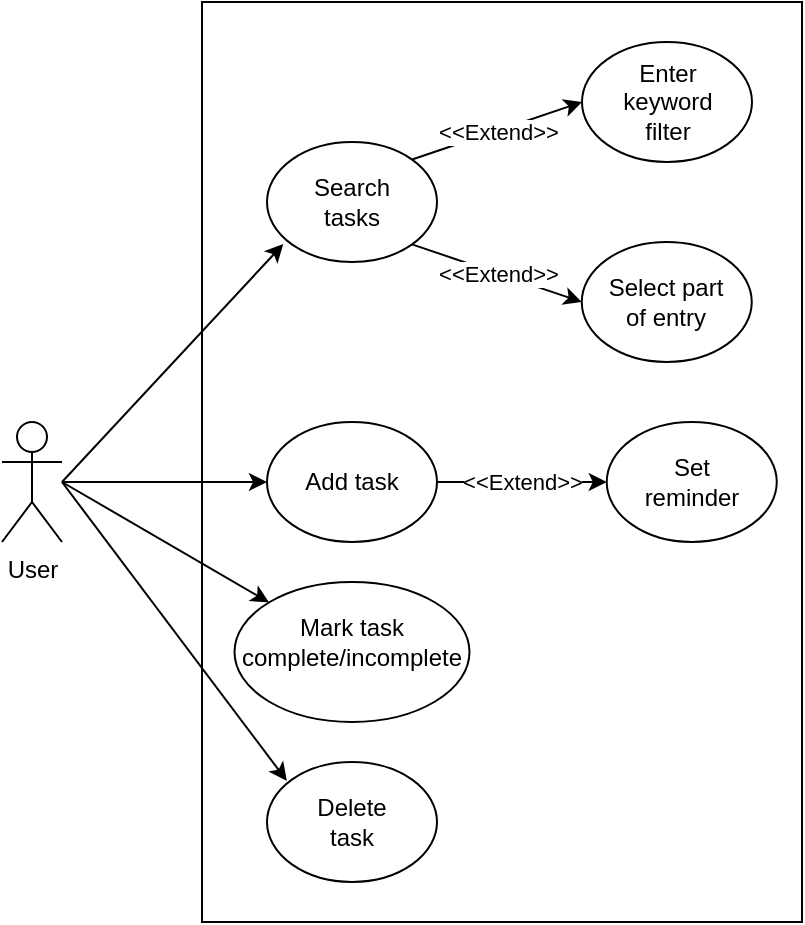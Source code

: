 <mxfile>
    <diagram id="7Qc9Nl9tLxuKp_9PV-pn" name="Page-1">
        <mxGraphModel dx="979" dy="755" grid="1" gridSize="10" guides="1" tooltips="1" connect="1" arrows="1" fold="1" page="1" pageScale="1" pageWidth="850" pageHeight="1100" math="0" shadow="0">
            <root>
                <mxCell id="0"/>
                <mxCell id="1" parent="0"/>
                <mxCell id="5" value="" style="rounded=0;whiteSpace=wrap;html=1;" vertex="1" parent="1">
                    <mxGeometry x="270" y="90" width="300" height="460" as="geometry"/>
                </mxCell>
                <mxCell id="17" style="edgeStyle=none;html=1;" edge="1" parent="1" target="6">
                    <mxGeometry relative="1" as="geometry">
                        <mxPoint x="200" y="330" as="sourcePoint"/>
                    </mxGeometry>
                </mxCell>
                <mxCell id="2" value="User" style="shape=umlActor;verticalLabelPosition=bottom;verticalAlign=top;html=1;outlineConnect=0;" vertex="1" parent="1">
                    <mxGeometry x="170" y="300" width="30" height="60" as="geometry"/>
                </mxCell>
                <mxCell id="6" value="" style="ellipse;whiteSpace=wrap;html=1;" vertex="1" parent="1">
                    <mxGeometry x="302.5" y="300" width="85" height="60" as="geometry"/>
                </mxCell>
                <mxCell id="7" value="Add task" style="text;html=1;strokeColor=none;fillColor=none;align=center;verticalAlign=middle;whiteSpace=wrap;rounded=0;" vertex="1" parent="1">
                    <mxGeometry x="315" y="315" width="60" height="30" as="geometry"/>
                </mxCell>
                <mxCell id="13" value="" style="endArrow=classic;html=1;exitX=1;exitY=0.5;exitDx=0;exitDy=0;entryX=0;entryY=0.5;entryDx=0;entryDy=0;" edge="1" parent="1" target="15" source="6">
                    <mxGeometry relative="1" as="geometry">
                        <mxPoint x="374.993" y="438.745" as="sourcePoint"/>
                        <mxPoint x="490" y="520" as="targetPoint"/>
                    </mxGeometry>
                </mxCell>
                <mxCell id="14" value="&amp;lt;&amp;lt;Extend&amp;gt;&amp;gt;" style="edgeLabel;resizable=0;html=1;align=center;verticalAlign=middle;" connectable="0" vertex="1" parent="13">
                    <mxGeometry relative="1" as="geometry"/>
                </mxCell>
                <mxCell id="15" value="" style="ellipse;whiteSpace=wrap;html=1;" vertex="1" parent="1">
                    <mxGeometry x="472.38" y="300" width="85" height="60" as="geometry"/>
                </mxCell>
                <mxCell id="16" value="Set reminder" style="text;html=1;strokeColor=none;fillColor=none;align=center;verticalAlign=middle;whiteSpace=wrap;rounded=0;" vertex="1" parent="1">
                    <mxGeometry x="484.88" y="315" width="60" height="30" as="geometry"/>
                </mxCell>
                <mxCell id="18" value="" style="ellipse;whiteSpace=wrap;html=1;" vertex="1" parent="1">
                    <mxGeometry x="302.5" y="160" width="85" height="60" as="geometry"/>
                </mxCell>
                <mxCell id="19" value="Search tasks" style="text;html=1;strokeColor=none;fillColor=none;align=center;verticalAlign=middle;whiteSpace=wrap;rounded=0;" vertex="1" parent="1">
                    <mxGeometry x="315" y="175" width="60" height="30" as="geometry"/>
                </mxCell>
                <mxCell id="20" value="" style="endArrow=classic;html=1;exitX=1;exitY=1;exitDx=0;exitDy=0;entryX=0;entryY=0.5;entryDx=0;entryDy=0;" edge="1" parent="1" target="22">
                    <mxGeometry relative="1" as="geometry">
                        <mxPoint x="375.0" y="211.165" as="sourcePoint"/>
                        <mxPoint x="489.88" y="380" as="targetPoint"/>
                    </mxGeometry>
                </mxCell>
                <mxCell id="21" value="&amp;lt;&amp;lt;Extend&amp;gt;&amp;gt;" style="edgeLabel;resizable=0;html=1;align=center;verticalAlign=middle;" connectable="0" vertex="1" parent="20">
                    <mxGeometry relative="1" as="geometry"/>
                </mxCell>
                <mxCell id="22" value="" style="ellipse;whiteSpace=wrap;html=1;" vertex="1" parent="1">
                    <mxGeometry x="459.88" y="210" width="85" height="60" as="geometry"/>
                </mxCell>
                <mxCell id="23" value="Select part of entry" style="text;html=1;strokeColor=none;fillColor=none;align=center;verticalAlign=middle;whiteSpace=wrap;rounded=0;" vertex="1" parent="1">
                    <mxGeometry x="472.38" y="225" width="60" height="30" as="geometry"/>
                </mxCell>
                <mxCell id="25" value="" style="endArrow=classic;html=1;exitX=1;exitY=0;exitDx=0;exitDy=0;entryX=0;entryY=0.5;entryDx=0;entryDy=0;" edge="1" parent="1" target="27" source="18">
                    <mxGeometry relative="1" as="geometry">
                        <mxPoint x="379.2" y="190.59" as="sourcePoint"/>
                        <mxPoint x="490" y="280" as="targetPoint"/>
                    </mxGeometry>
                </mxCell>
                <mxCell id="26" value="&amp;lt;&amp;lt;Extend&amp;gt;&amp;gt;" style="edgeLabel;resizable=0;html=1;align=center;verticalAlign=middle;" connectable="0" vertex="1" parent="25">
                    <mxGeometry relative="1" as="geometry"/>
                </mxCell>
                <mxCell id="27" value="" style="ellipse;whiteSpace=wrap;html=1;" vertex="1" parent="1">
                    <mxGeometry x="460" y="110" width="85" height="60" as="geometry"/>
                </mxCell>
                <mxCell id="28" value="Enter keyword filter" style="text;html=1;strokeColor=none;fillColor=none;align=center;verticalAlign=middle;whiteSpace=wrap;rounded=0;" vertex="1" parent="1">
                    <mxGeometry x="472.5" y="125" width="60" height="30" as="geometry"/>
                </mxCell>
                <mxCell id="29" value="" style="endArrow=classic;html=1;entryX=-0.073;entryY=1.202;entryDx=0;entryDy=0;entryPerimeter=0;" edge="1" parent="1" target="19">
                    <mxGeometry width="50" height="50" relative="1" as="geometry">
                        <mxPoint x="200" y="330" as="sourcePoint"/>
                        <mxPoint x="430" y="210" as="targetPoint"/>
                    </mxGeometry>
                </mxCell>
                <mxCell id="30" value="" style="ellipse;whiteSpace=wrap;html=1;" vertex="1" parent="1">
                    <mxGeometry x="286.25" y="380" width="117.5" height="70" as="geometry"/>
                </mxCell>
                <mxCell id="31" value="Mark task&lt;br&gt;complete/incomplete" style="text;html=1;strokeColor=none;fillColor=none;align=center;verticalAlign=middle;whiteSpace=wrap;rounded=0;" vertex="1" parent="1">
                    <mxGeometry x="315" y="395" width="60" height="30" as="geometry"/>
                </mxCell>
                <mxCell id="32" value="" style="endArrow=classic;html=1;entryX=0;entryY=0;entryDx=0;entryDy=0;" edge="1" parent="1" target="30">
                    <mxGeometry width="50" height="50" relative="1" as="geometry">
                        <mxPoint x="200" y="330" as="sourcePoint"/>
                        <mxPoint x="430" y="340" as="targetPoint"/>
                    </mxGeometry>
                </mxCell>
                <mxCell id="34" value="" style="ellipse;whiteSpace=wrap;html=1;" vertex="1" parent="1">
                    <mxGeometry x="302.5" y="470" width="85" height="60" as="geometry"/>
                </mxCell>
                <mxCell id="35" value="Delete task" style="text;html=1;strokeColor=none;fillColor=none;align=center;verticalAlign=middle;whiteSpace=wrap;rounded=0;" vertex="1" parent="1">
                    <mxGeometry x="315" y="485" width="60" height="30" as="geometry"/>
                </mxCell>
                <mxCell id="36" value="" style="endArrow=classic;html=1;entryX=-0.043;entryY=-0.187;entryDx=0;entryDy=0;entryPerimeter=0;" edge="1" parent="1" target="35">
                    <mxGeometry width="50" height="50" relative="1" as="geometry">
                        <mxPoint x="200" y="330" as="sourcePoint"/>
                        <mxPoint x="430" y="410" as="targetPoint"/>
                    </mxGeometry>
                </mxCell>
            </root>
        </mxGraphModel>
    </diagram>
</mxfile>